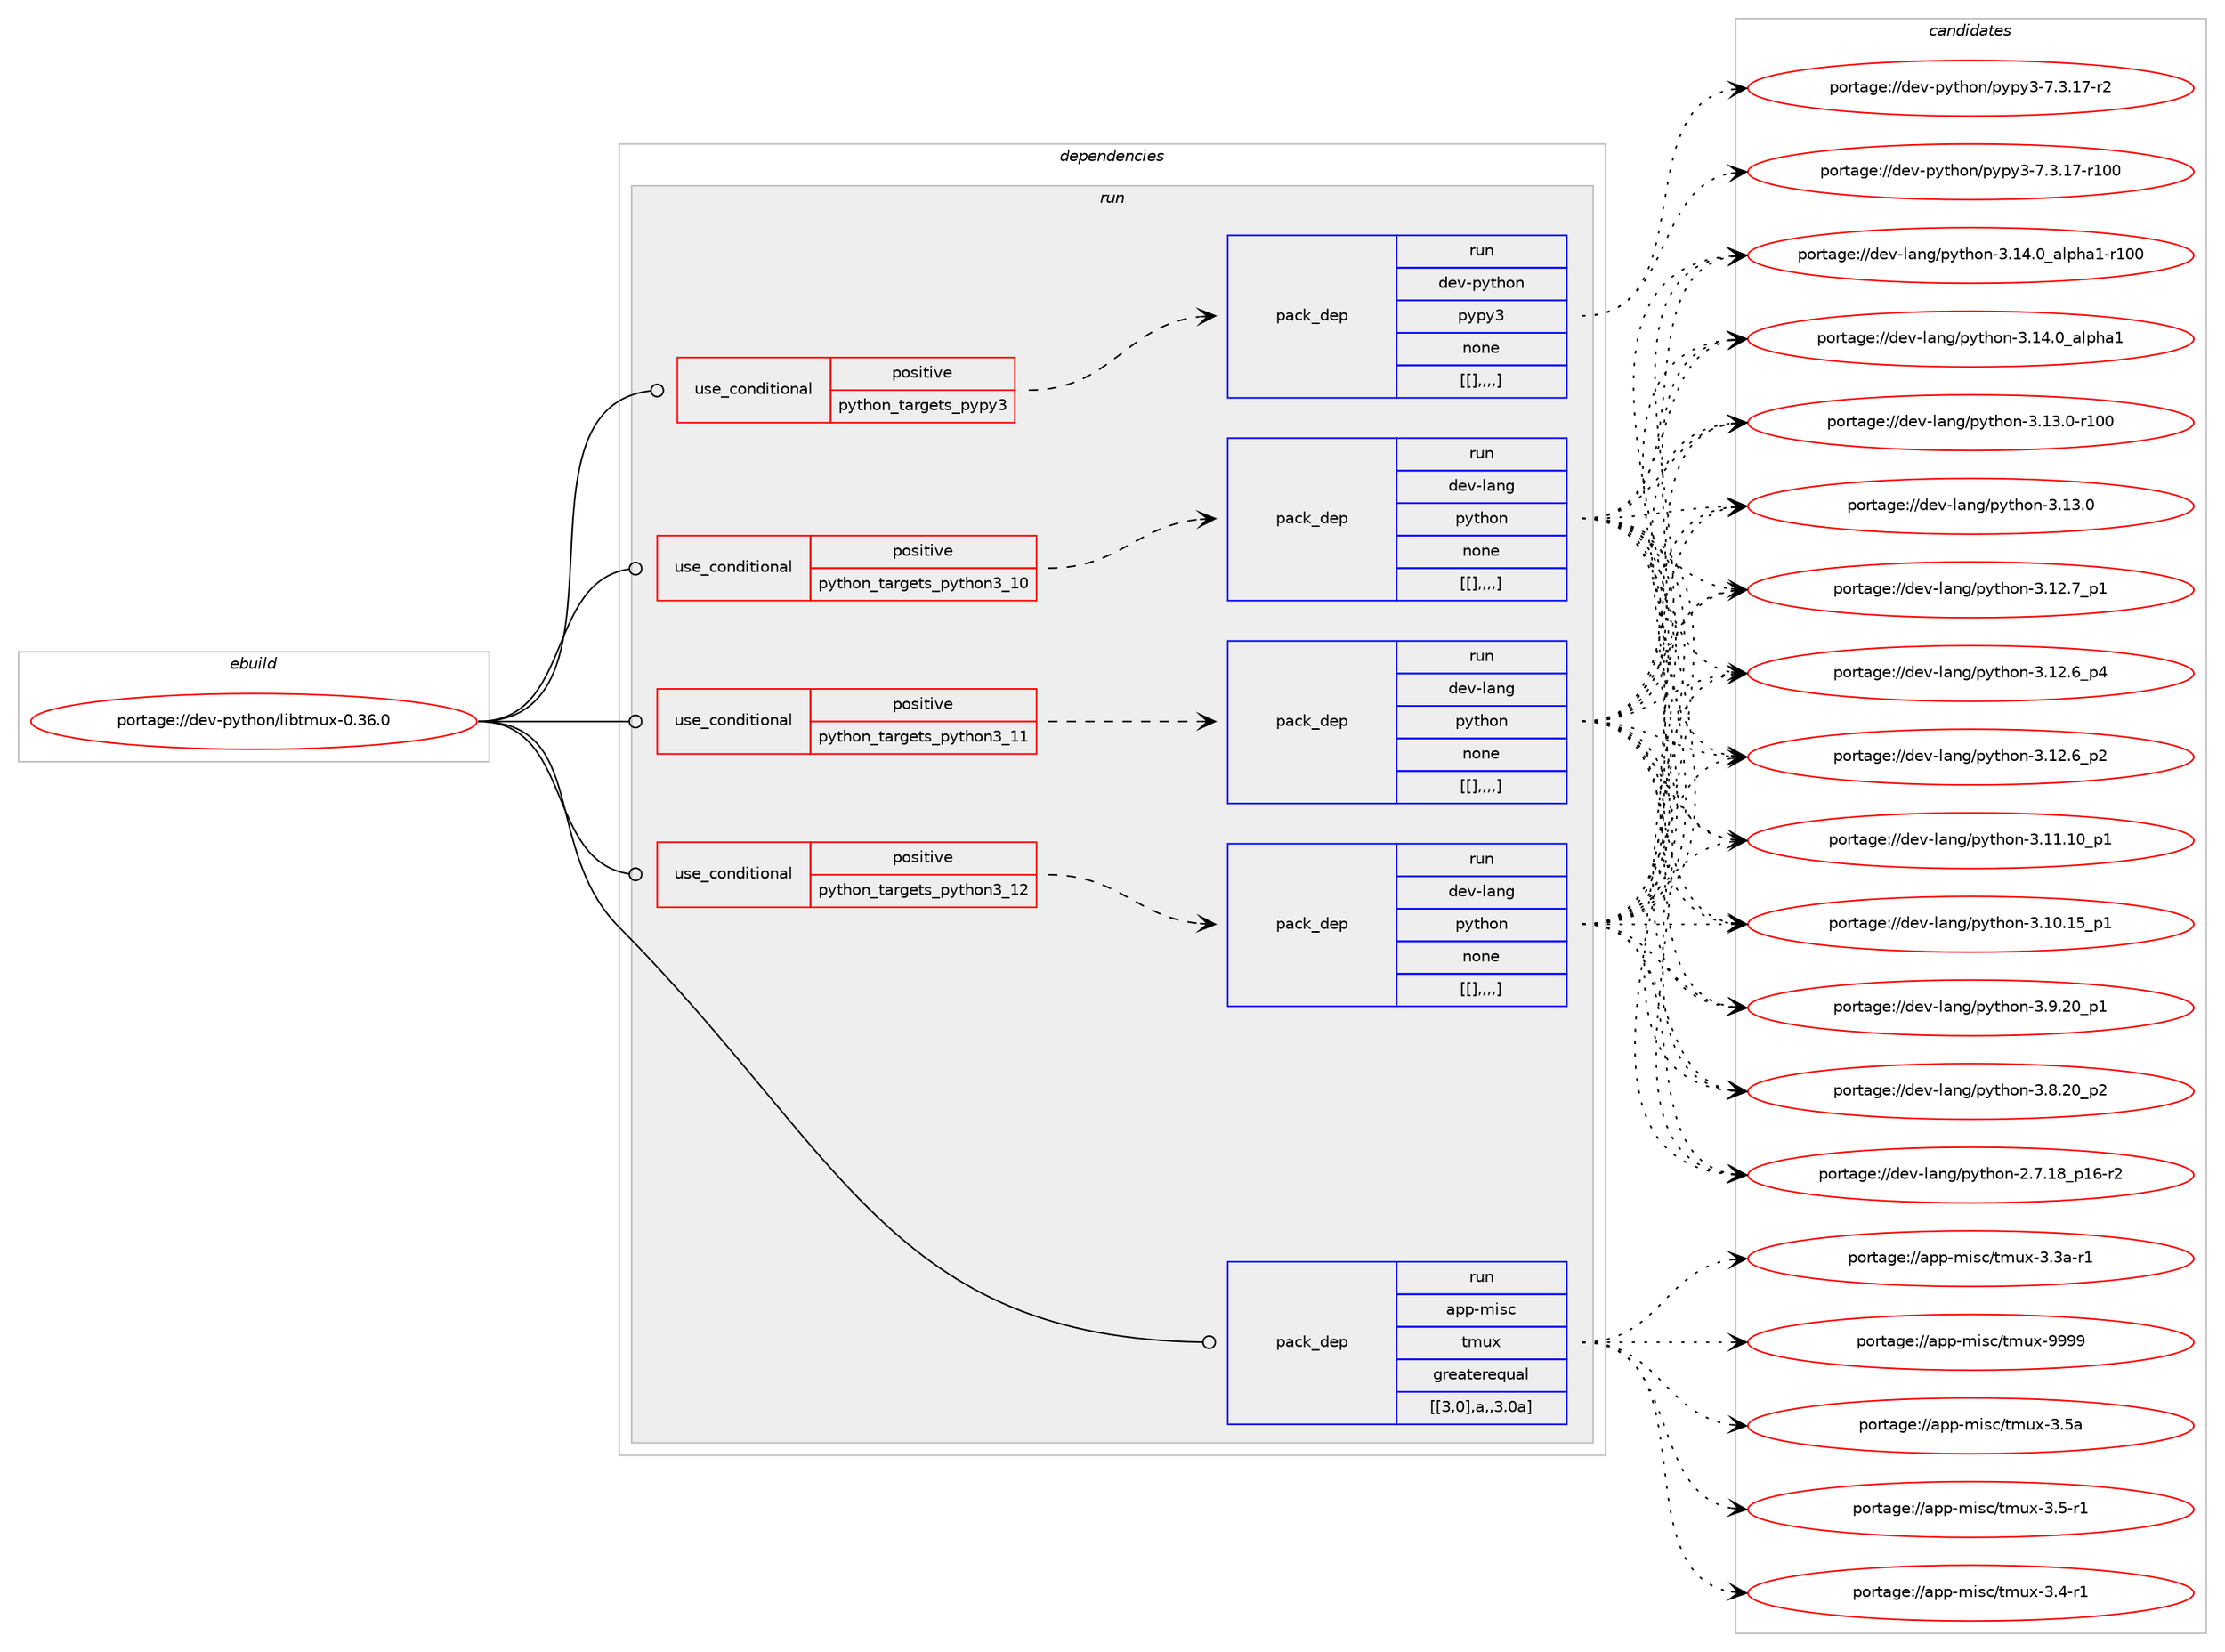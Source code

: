 digraph prolog {

# *************
# Graph options
# *************

newrank=true;
concentrate=true;
compound=true;
graph [rankdir=LR,fontname=Helvetica,fontsize=10,ranksep=1.5];#, ranksep=2.5, nodesep=0.2];
edge  [arrowhead=vee];
node  [fontname=Helvetica,fontsize=10];

# **********
# The ebuild
# **********

subgraph cluster_leftcol {
color=gray;
label=<<i>ebuild</i>>;
id [label="portage://dev-python/libtmux-0.36.0", color=red, width=4, href="../dev-python/libtmux-0.36.0.svg"];
}

# ****************
# The dependencies
# ****************

subgraph cluster_midcol {
color=gray;
label=<<i>dependencies</i>>;
subgraph cluster_compile {
fillcolor="#eeeeee";
style=filled;
label=<<i>compile</i>>;
}
subgraph cluster_compileandrun {
fillcolor="#eeeeee";
style=filled;
label=<<i>compile and run</i>>;
}
subgraph cluster_run {
fillcolor="#eeeeee";
style=filled;
label=<<i>run</i>>;
subgraph cond36500 {
dependency155542 [label=<<TABLE BORDER="0" CELLBORDER="1" CELLSPACING="0" CELLPADDING="4"><TR><TD ROWSPAN="3" CELLPADDING="10">use_conditional</TD></TR><TR><TD>positive</TD></TR><TR><TD>python_targets_pypy3</TD></TR></TABLE>>, shape=none, color=red];
subgraph pack117804 {
dependency155691 [label=<<TABLE BORDER="0" CELLBORDER="1" CELLSPACING="0" CELLPADDING="4" WIDTH="220"><TR><TD ROWSPAN="6" CELLPADDING="30">pack_dep</TD></TR><TR><TD WIDTH="110">run</TD></TR><TR><TD>dev-python</TD></TR><TR><TD>pypy3</TD></TR><TR><TD>none</TD></TR><TR><TD>[[],,,,]</TD></TR></TABLE>>, shape=none, color=blue];
}
dependency155542:e -> dependency155691:w [weight=20,style="dashed",arrowhead="vee"];
}
id:e -> dependency155542:w [weight=20,style="solid",arrowhead="odot"];
subgraph cond36555 {
dependency155695 [label=<<TABLE BORDER="0" CELLBORDER="1" CELLSPACING="0" CELLPADDING="4"><TR><TD ROWSPAN="3" CELLPADDING="10">use_conditional</TD></TR><TR><TD>positive</TD></TR><TR><TD>python_targets_python3_10</TD></TR></TABLE>>, shape=none, color=red];
subgraph pack117862 {
dependency155745 [label=<<TABLE BORDER="0" CELLBORDER="1" CELLSPACING="0" CELLPADDING="4" WIDTH="220"><TR><TD ROWSPAN="6" CELLPADDING="30">pack_dep</TD></TR><TR><TD WIDTH="110">run</TD></TR><TR><TD>dev-lang</TD></TR><TR><TD>python</TD></TR><TR><TD>none</TD></TR><TR><TD>[[],,,,]</TD></TR></TABLE>>, shape=none, color=blue];
}
dependency155695:e -> dependency155745:w [weight=20,style="dashed",arrowhead="vee"];
}
id:e -> dependency155695:w [weight=20,style="solid",arrowhead="odot"];
subgraph cond36608 {
dependency155858 [label=<<TABLE BORDER="0" CELLBORDER="1" CELLSPACING="0" CELLPADDING="4"><TR><TD ROWSPAN="3" CELLPADDING="10">use_conditional</TD></TR><TR><TD>positive</TD></TR><TR><TD>python_targets_python3_11</TD></TR></TABLE>>, shape=none, color=red];
subgraph pack117927 {
dependency155859 [label=<<TABLE BORDER="0" CELLBORDER="1" CELLSPACING="0" CELLPADDING="4" WIDTH="220"><TR><TD ROWSPAN="6" CELLPADDING="30">pack_dep</TD></TR><TR><TD WIDTH="110">run</TD></TR><TR><TD>dev-lang</TD></TR><TR><TD>python</TD></TR><TR><TD>none</TD></TR><TR><TD>[[],,,,]</TD></TR></TABLE>>, shape=none, color=blue];
}
dependency155858:e -> dependency155859:w [weight=20,style="dashed",arrowhead="vee"];
}
id:e -> dependency155858:w [weight=20,style="solid",arrowhead="odot"];
subgraph cond36622 {
dependency155868 [label=<<TABLE BORDER="0" CELLBORDER="1" CELLSPACING="0" CELLPADDING="4"><TR><TD ROWSPAN="3" CELLPADDING="10">use_conditional</TD></TR><TR><TD>positive</TD></TR><TR><TD>python_targets_python3_12</TD></TR></TABLE>>, shape=none, color=red];
subgraph pack117934 {
dependency155873 [label=<<TABLE BORDER="0" CELLBORDER="1" CELLSPACING="0" CELLPADDING="4" WIDTH="220"><TR><TD ROWSPAN="6" CELLPADDING="30">pack_dep</TD></TR><TR><TD WIDTH="110">run</TD></TR><TR><TD>dev-lang</TD></TR><TR><TD>python</TD></TR><TR><TD>none</TD></TR><TR><TD>[[],,,,]</TD></TR></TABLE>>, shape=none, color=blue];
}
dependency155868:e -> dependency155873:w [weight=20,style="dashed",arrowhead="vee"];
}
id:e -> dependency155868:w [weight=20,style="solid",arrowhead="odot"];
subgraph pack117937 {
dependency155879 [label=<<TABLE BORDER="0" CELLBORDER="1" CELLSPACING="0" CELLPADDING="4" WIDTH="220"><TR><TD ROWSPAN="6" CELLPADDING="30">pack_dep</TD></TR><TR><TD WIDTH="110">run</TD></TR><TR><TD>app-misc</TD></TR><TR><TD>tmux</TD></TR><TR><TD>greaterequal</TD></TR><TR><TD>[[3,0],a,,3.0a]</TD></TR></TABLE>>, shape=none, color=blue];
}
id:e -> dependency155879:w [weight=20,style="solid",arrowhead="odot"];
}
}

# **************
# The candidates
# **************

subgraph cluster_choices {
rank=same;
color=gray;
label=<<i>candidates</i>>;

subgraph choice117703 {
color=black;
nodesep=1;
choice100101118451121211161041111104711212111212151455546514649554511450 [label="portage://dev-python/pypy3-7.3.17-r2", color=red, width=4,href="../dev-python/pypy3-7.3.17-r2.svg"];
choice1001011184511212111610411111047112121112121514555465146495545114494848 [label="portage://dev-python/pypy3-7.3.17-r100", color=red, width=4,href="../dev-python/pypy3-7.3.17-r100.svg"];
dependency155691:e -> choice100101118451121211161041111104711212111212151455546514649554511450:w [style=dotted,weight="100"];
dependency155691:e -> choice1001011184511212111610411111047112121112121514555465146495545114494848:w [style=dotted,weight="100"];
}
subgraph choice117705 {
color=black;
nodesep=1;
choice100101118451089711010347112121116104111110455146495246489597108112104974945114494848 [label="portage://dev-lang/python-3.14.0_alpha1-r100", color=red, width=4,href="../dev-lang/python-3.14.0_alpha1-r100.svg"];
choice1001011184510897110103471121211161041111104551464952464895971081121049749 [label="portage://dev-lang/python-3.14.0_alpha1", color=red, width=4,href="../dev-lang/python-3.14.0_alpha1.svg"];
choice1001011184510897110103471121211161041111104551464951464845114494848 [label="portage://dev-lang/python-3.13.0-r100", color=red, width=4,href="../dev-lang/python-3.13.0-r100.svg"];
choice10010111845108971101034711212111610411111045514649514648 [label="portage://dev-lang/python-3.13.0", color=red, width=4,href="../dev-lang/python-3.13.0.svg"];
choice100101118451089711010347112121116104111110455146495046559511249 [label="portage://dev-lang/python-3.12.7_p1", color=red, width=4,href="../dev-lang/python-3.12.7_p1.svg"];
choice100101118451089711010347112121116104111110455146495046549511252 [label="portage://dev-lang/python-3.12.6_p4", color=red, width=4,href="../dev-lang/python-3.12.6_p4.svg"];
choice100101118451089711010347112121116104111110455146495046549511250 [label="portage://dev-lang/python-3.12.6_p2", color=red, width=4,href="../dev-lang/python-3.12.6_p2.svg"];
choice10010111845108971101034711212111610411111045514649494649489511249 [label="portage://dev-lang/python-3.11.10_p1", color=red, width=4,href="../dev-lang/python-3.11.10_p1.svg"];
choice10010111845108971101034711212111610411111045514649484649539511249 [label="portage://dev-lang/python-3.10.15_p1", color=red, width=4,href="../dev-lang/python-3.10.15_p1.svg"];
choice100101118451089711010347112121116104111110455146574650489511249 [label="portage://dev-lang/python-3.9.20_p1", color=red, width=4,href="../dev-lang/python-3.9.20_p1.svg"];
choice100101118451089711010347112121116104111110455146564650489511250 [label="portage://dev-lang/python-3.8.20_p2", color=red, width=4,href="../dev-lang/python-3.8.20_p2.svg"];
choice100101118451089711010347112121116104111110455046554649569511249544511450 [label="portage://dev-lang/python-2.7.18_p16-r2", color=red, width=4,href="../dev-lang/python-2.7.18_p16-r2.svg"];
dependency155745:e -> choice100101118451089711010347112121116104111110455146495246489597108112104974945114494848:w [style=dotted,weight="100"];
dependency155745:e -> choice1001011184510897110103471121211161041111104551464952464895971081121049749:w [style=dotted,weight="100"];
dependency155745:e -> choice1001011184510897110103471121211161041111104551464951464845114494848:w [style=dotted,weight="100"];
dependency155745:e -> choice10010111845108971101034711212111610411111045514649514648:w [style=dotted,weight="100"];
dependency155745:e -> choice100101118451089711010347112121116104111110455146495046559511249:w [style=dotted,weight="100"];
dependency155745:e -> choice100101118451089711010347112121116104111110455146495046549511252:w [style=dotted,weight="100"];
dependency155745:e -> choice100101118451089711010347112121116104111110455146495046549511250:w [style=dotted,weight="100"];
dependency155745:e -> choice10010111845108971101034711212111610411111045514649494649489511249:w [style=dotted,weight="100"];
dependency155745:e -> choice10010111845108971101034711212111610411111045514649484649539511249:w [style=dotted,weight="100"];
dependency155745:e -> choice100101118451089711010347112121116104111110455146574650489511249:w [style=dotted,weight="100"];
dependency155745:e -> choice100101118451089711010347112121116104111110455146564650489511250:w [style=dotted,weight="100"];
dependency155745:e -> choice100101118451089711010347112121116104111110455046554649569511249544511450:w [style=dotted,weight="100"];
}
subgraph choice117711 {
color=black;
nodesep=1;
choice100101118451089711010347112121116104111110455146495246489597108112104974945114494848 [label="portage://dev-lang/python-3.14.0_alpha1-r100", color=red, width=4,href="../dev-lang/python-3.14.0_alpha1-r100.svg"];
choice1001011184510897110103471121211161041111104551464952464895971081121049749 [label="portage://dev-lang/python-3.14.0_alpha1", color=red, width=4,href="../dev-lang/python-3.14.0_alpha1.svg"];
choice1001011184510897110103471121211161041111104551464951464845114494848 [label="portage://dev-lang/python-3.13.0-r100", color=red, width=4,href="../dev-lang/python-3.13.0-r100.svg"];
choice10010111845108971101034711212111610411111045514649514648 [label="portage://dev-lang/python-3.13.0", color=red, width=4,href="../dev-lang/python-3.13.0.svg"];
choice100101118451089711010347112121116104111110455146495046559511249 [label="portage://dev-lang/python-3.12.7_p1", color=red, width=4,href="../dev-lang/python-3.12.7_p1.svg"];
choice100101118451089711010347112121116104111110455146495046549511252 [label="portage://dev-lang/python-3.12.6_p4", color=red, width=4,href="../dev-lang/python-3.12.6_p4.svg"];
choice100101118451089711010347112121116104111110455146495046549511250 [label="portage://dev-lang/python-3.12.6_p2", color=red, width=4,href="../dev-lang/python-3.12.6_p2.svg"];
choice10010111845108971101034711212111610411111045514649494649489511249 [label="portage://dev-lang/python-3.11.10_p1", color=red, width=4,href="../dev-lang/python-3.11.10_p1.svg"];
choice10010111845108971101034711212111610411111045514649484649539511249 [label="portage://dev-lang/python-3.10.15_p1", color=red, width=4,href="../dev-lang/python-3.10.15_p1.svg"];
choice100101118451089711010347112121116104111110455146574650489511249 [label="portage://dev-lang/python-3.9.20_p1", color=red, width=4,href="../dev-lang/python-3.9.20_p1.svg"];
choice100101118451089711010347112121116104111110455146564650489511250 [label="portage://dev-lang/python-3.8.20_p2", color=red, width=4,href="../dev-lang/python-3.8.20_p2.svg"];
choice100101118451089711010347112121116104111110455046554649569511249544511450 [label="portage://dev-lang/python-2.7.18_p16-r2", color=red, width=4,href="../dev-lang/python-2.7.18_p16-r2.svg"];
dependency155859:e -> choice100101118451089711010347112121116104111110455146495246489597108112104974945114494848:w [style=dotted,weight="100"];
dependency155859:e -> choice1001011184510897110103471121211161041111104551464952464895971081121049749:w [style=dotted,weight="100"];
dependency155859:e -> choice1001011184510897110103471121211161041111104551464951464845114494848:w [style=dotted,weight="100"];
dependency155859:e -> choice10010111845108971101034711212111610411111045514649514648:w [style=dotted,weight="100"];
dependency155859:e -> choice100101118451089711010347112121116104111110455146495046559511249:w [style=dotted,weight="100"];
dependency155859:e -> choice100101118451089711010347112121116104111110455146495046549511252:w [style=dotted,weight="100"];
dependency155859:e -> choice100101118451089711010347112121116104111110455146495046549511250:w [style=dotted,weight="100"];
dependency155859:e -> choice10010111845108971101034711212111610411111045514649494649489511249:w [style=dotted,weight="100"];
dependency155859:e -> choice10010111845108971101034711212111610411111045514649484649539511249:w [style=dotted,weight="100"];
dependency155859:e -> choice100101118451089711010347112121116104111110455146574650489511249:w [style=dotted,weight="100"];
dependency155859:e -> choice100101118451089711010347112121116104111110455146564650489511250:w [style=dotted,weight="100"];
dependency155859:e -> choice100101118451089711010347112121116104111110455046554649569511249544511450:w [style=dotted,weight="100"];
}
subgraph choice117720 {
color=black;
nodesep=1;
choice100101118451089711010347112121116104111110455146495246489597108112104974945114494848 [label="portage://dev-lang/python-3.14.0_alpha1-r100", color=red, width=4,href="../dev-lang/python-3.14.0_alpha1-r100.svg"];
choice1001011184510897110103471121211161041111104551464952464895971081121049749 [label="portage://dev-lang/python-3.14.0_alpha1", color=red, width=4,href="../dev-lang/python-3.14.0_alpha1.svg"];
choice1001011184510897110103471121211161041111104551464951464845114494848 [label="portage://dev-lang/python-3.13.0-r100", color=red, width=4,href="../dev-lang/python-3.13.0-r100.svg"];
choice10010111845108971101034711212111610411111045514649514648 [label="portage://dev-lang/python-3.13.0", color=red, width=4,href="../dev-lang/python-3.13.0.svg"];
choice100101118451089711010347112121116104111110455146495046559511249 [label="portage://dev-lang/python-3.12.7_p1", color=red, width=4,href="../dev-lang/python-3.12.7_p1.svg"];
choice100101118451089711010347112121116104111110455146495046549511252 [label="portage://dev-lang/python-3.12.6_p4", color=red, width=4,href="../dev-lang/python-3.12.6_p4.svg"];
choice100101118451089711010347112121116104111110455146495046549511250 [label="portage://dev-lang/python-3.12.6_p2", color=red, width=4,href="../dev-lang/python-3.12.6_p2.svg"];
choice10010111845108971101034711212111610411111045514649494649489511249 [label="portage://dev-lang/python-3.11.10_p1", color=red, width=4,href="../dev-lang/python-3.11.10_p1.svg"];
choice10010111845108971101034711212111610411111045514649484649539511249 [label="portage://dev-lang/python-3.10.15_p1", color=red, width=4,href="../dev-lang/python-3.10.15_p1.svg"];
choice100101118451089711010347112121116104111110455146574650489511249 [label="portage://dev-lang/python-3.9.20_p1", color=red, width=4,href="../dev-lang/python-3.9.20_p1.svg"];
choice100101118451089711010347112121116104111110455146564650489511250 [label="portage://dev-lang/python-3.8.20_p2", color=red, width=4,href="../dev-lang/python-3.8.20_p2.svg"];
choice100101118451089711010347112121116104111110455046554649569511249544511450 [label="portage://dev-lang/python-2.7.18_p16-r2", color=red, width=4,href="../dev-lang/python-2.7.18_p16-r2.svg"];
dependency155873:e -> choice100101118451089711010347112121116104111110455146495246489597108112104974945114494848:w [style=dotted,weight="100"];
dependency155873:e -> choice1001011184510897110103471121211161041111104551464952464895971081121049749:w [style=dotted,weight="100"];
dependency155873:e -> choice1001011184510897110103471121211161041111104551464951464845114494848:w [style=dotted,weight="100"];
dependency155873:e -> choice10010111845108971101034711212111610411111045514649514648:w [style=dotted,weight="100"];
dependency155873:e -> choice100101118451089711010347112121116104111110455146495046559511249:w [style=dotted,weight="100"];
dependency155873:e -> choice100101118451089711010347112121116104111110455146495046549511252:w [style=dotted,weight="100"];
dependency155873:e -> choice100101118451089711010347112121116104111110455146495046549511250:w [style=dotted,weight="100"];
dependency155873:e -> choice10010111845108971101034711212111610411111045514649494649489511249:w [style=dotted,weight="100"];
dependency155873:e -> choice10010111845108971101034711212111610411111045514649484649539511249:w [style=dotted,weight="100"];
dependency155873:e -> choice100101118451089711010347112121116104111110455146574650489511249:w [style=dotted,weight="100"];
dependency155873:e -> choice100101118451089711010347112121116104111110455146564650489511250:w [style=dotted,weight="100"];
dependency155873:e -> choice100101118451089711010347112121116104111110455046554649569511249544511450:w [style=dotted,weight="100"];
}
subgraph choice117730 {
color=black;
nodesep=1;
choice971121124510910511599471161091171204557575757 [label="portage://app-misc/tmux-9999", color=red, width=4,href="../app-misc/tmux-9999.svg"];
choice971121124510910511599471161091171204551465397 [label="portage://app-misc/tmux-3.5a", color=red, width=4,href="../app-misc/tmux-3.5a.svg"];
choice97112112451091051159947116109117120455146534511449 [label="portage://app-misc/tmux-3.5-r1", color=red, width=4,href="../app-misc/tmux-3.5-r1.svg"];
choice97112112451091051159947116109117120455146524511449 [label="portage://app-misc/tmux-3.4-r1", color=red, width=4,href="../app-misc/tmux-3.4-r1.svg"];
choice9711211245109105115994711610911712045514651974511449 [label="portage://app-misc/tmux-3.3a-r1", color=red, width=4,href="../app-misc/tmux-3.3a-r1.svg"];
dependency155879:e -> choice971121124510910511599471161091171204557575757:w [style=dotted,weight="100"];
dependency155879:e -> choice971121124510910511599471161091171204551465397:w [style=dotted,weight="100"];
dependency155879:e -> choice97112112451091051159947116109117120455146534511449:w [style=dotted,weight="100"];
dependency155879:e -> choice97112112451091051159947116109117120455146524511449:w [style=dotted,weight="100"];
dependency155879:e -> choice9711211245109105115994711610911712045514651974511449:w [style=dotted,weight="100"];
}
}

}
